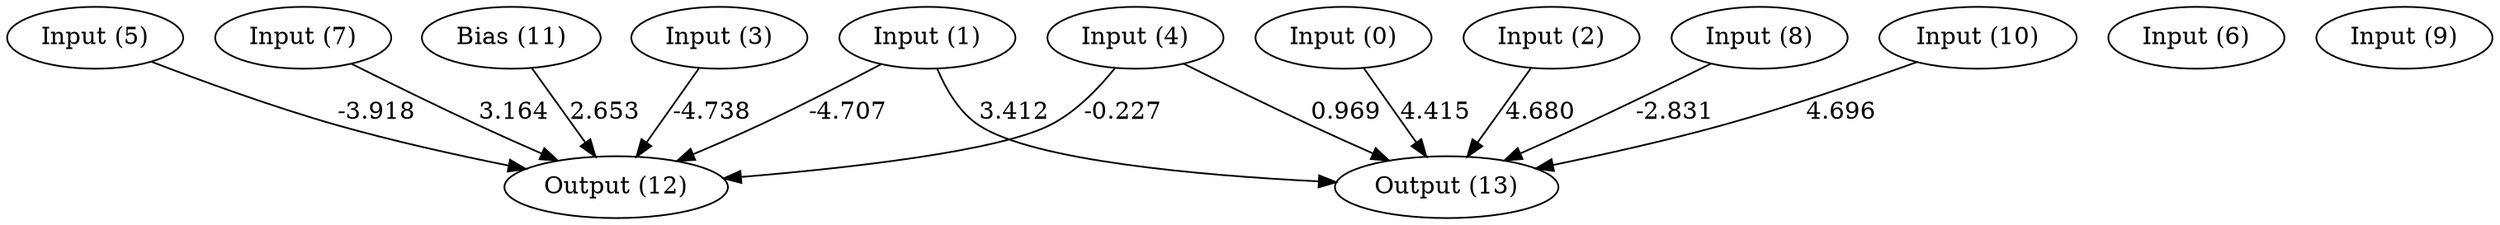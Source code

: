 digraph G {
  11 [ label="Bias (11)" ];
  0 [ label="Input (0)" ];
  1 [ label="Input (1)" ];
  2 [ label="Input (2)" ];
  3 [ label="Input (3)" ];
  4 [ label="Input (4)" ];
  5 [ label="Input (5)" ];
  6 [ label="Input (6)" ];
  7 [ label="Input (7)" ];
  8 [ label="Input (8)" ];
  9 [ label="Input (9)" ];
  10 [ label="Input (10)" ];
  12 [ label="Output (12)" ];
  13 [ label="Output (13)" ];
  { rank=same 11 0 1 2 3 4 5 6 7 8 9 10 }
  { rank=same 12 13 }
  11 -> 12 [ label="2.653" ];
  0 -> 13 [ label="4.415" ];
  1 -> 12 [ label="-4.707" ];
  1 -> 13 [ label="3.412" ];
  2 -> 13 [ label="4.680" ];
  3 -> 12 [ label="-4.738" ];
  4 -> 12 [ label="-0.227" ];
  4 -> 13 [ label="0.969" ];
  5 -> 12 [ label="-3.918" ];
  7 -> 12 [ label="3.164" ];
  8 -> 13 [ label="-2.831" ];
  10 -> 13 [ label="4.696" ];
}
